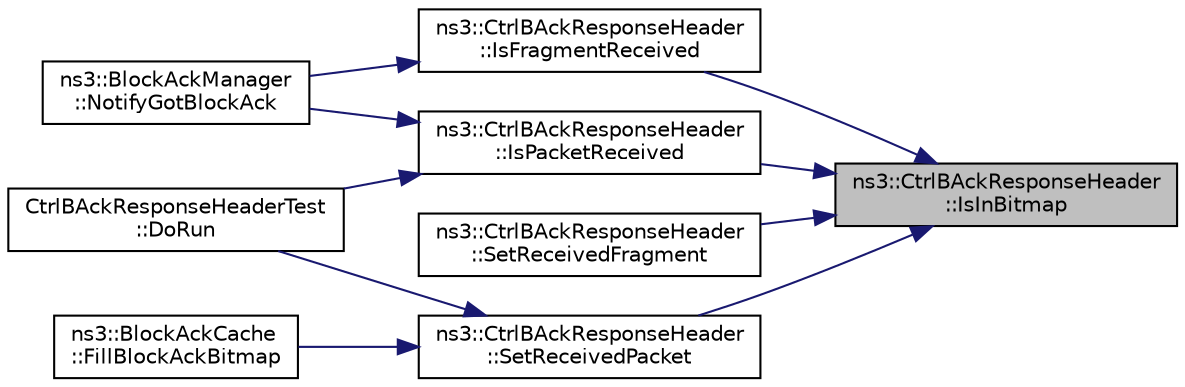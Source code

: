 digraph "ns3::CtrlBAckResponseHeader::IsInBitmap"
{
 // LATEX_PDF_SIZE
  edge [fontname="Helvetica",fontsize="10",labelfontname="Helvetica",labelfontsize="10"];
  node [fontname="Helvetica",fontsize="10",shape=record];
  rankdir="RL";
  Node1 [label="ns3::CtrlBAckResponseHeader\l::IsInBitmap",height=0.2,width=0.4,color="black", fillcolor="grey75", style="filled", fontcolor="black",tooltip="Checks if sequence number seq can be acknowledged in the bitmap."];
  Node1 -> Node2 [dir="back",color="midnightblue",fontsize="10",style="solid",fontname="Helvetica"];
  Node2 [label="ns3::CtrlBAckResponseHeader\l::IsFragmentReceived",height=0.2,width=0.4,color="black", fillcolor="white", style="filled",URL="$classns3_1_1_ctrl_b_ack_response_header.html#a2b68bfaeba250b08b5ef17deb1a7482a",tooltip="Check if the packet with the given sequence number and fragment number was acknowledged in this Block..."];
  Node2 -> Node3 [dir="back",color="midnightblue",fontsize="10",style="solid",fontname="Helvetica"];
  Node3 [label="ns3::BlockAckManager\l::NotifyGotBlockAck",height=0.2,width=0.4,color="black", fillcolor="white", style="filled",URL="$classns3_1_1_block_ack_manager.html#a9b8a46d72c771c2c1d79588f98259012",tooltip=" "];
  Node1 -> Node4 [dir="back",color="midnightblue",fontsize="10",style="solid",fontname="Helvetica"];
  Node4 [label="ns3::CtrlBAckResponseHeader\l::IsPacketReceived",height=0.2,width=0.4,color="black", fillcolor="white", style="filled",URL="$classns3_1_1_ctrl_b_ack_response_header.html#aa3d3b8b3fdc932827f79f381bbaf0ee4",tooltip="Check if the packet with the given sequence number was acknowledged in this BlockAck response."];
  Node4 -> Node5 [dir="back",color="midnightblue",fontsize="10",style="solid",fontname="Helvetica"];
  Node5 [label="CtrlBAckResponseHeaderTest\l::DoRun",height=0.2,width=0.4,color="black", fillcolor="white", style="filled",URL="$class_ctrl_b_ack_response_header_test.html#a19cf1ac31281254d487041e4c5dcdc50",tooltip="Implementation to actually run this TestCase."];
  Node4 -> Node3 [dir="back",color="midnightblue",fontsize="10",style="solid",fontname="Helvetica"];
  Node1 -> Node6 [dir="back",color="midnightblue",fontsize="10",style="solid",fontname="Helvetica"];
  Node6 [label="ns3::CtrlBAckResponseHeader\l::SetReceivedFragment",height=0.2,width=0.4,color="black", fillcolor="white", style="filled",URL="$classns3_1_1_ctrl_b_ack_response_header.html#abe81d476283659885ff98a3f44d184e6",tooltip="Set the bitmap that the packet with the given sequence number and fragment number was received."];
  Node1 -> Node7 [dir="back",color="midnightblue",fontsize="10",style="solid",fontname="Helvetica"];
  Node7 [label="ns3::CtrlBAckResponseHeader\l::SetReceivedPacket",height=0.2,width=0.4,color="black", fillcolor="white", style="filled",URL="$classns3_1_1_ctrl_b_ack_response_header.html#af4aa188d4fe6bb69fe1e9ca24733e5a5",tooltip="Set the bitmap that the packet with the given sequence number was received."];
  Node7 -> Node5 [dir="back",color="midnightblue",fontsize="10",style="solid",fontname="Helvetica"];
  Node7 -> Node8 [dir="back",color="midnightblue",fontsize="10",style="solid",fontname="Helvetica"];
  Node8 [label="ns3::BlockAckCache\l::FillBlockAckBitmap",height=0.2,width=0.4,color="black", fillcolor="white", style="filled",URL="$classns3_1_1_block_ack_cache.html#a53f2f4c162a246e6d3f5de4c32f69c01",tooltip="Fill block ack bitmap function."];
}
